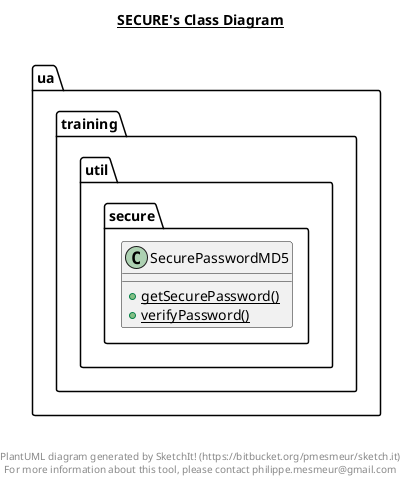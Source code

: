 @startuml

title __SECURE's Class Diagram__\n

  package ua.training.util.secure {
    class SecurePasswordMD5 {
        {static} + getSecurePassword()
        {static} + verifyPassword()
    }
  }
  



right footer


PlantUML diagram generated by SketchIt! (https://bitbucket.org/pmesmeur/sketch.it)
For more information about this tool, please contact philippe.mesmeur@gmail.com
endfooter

@enduml
